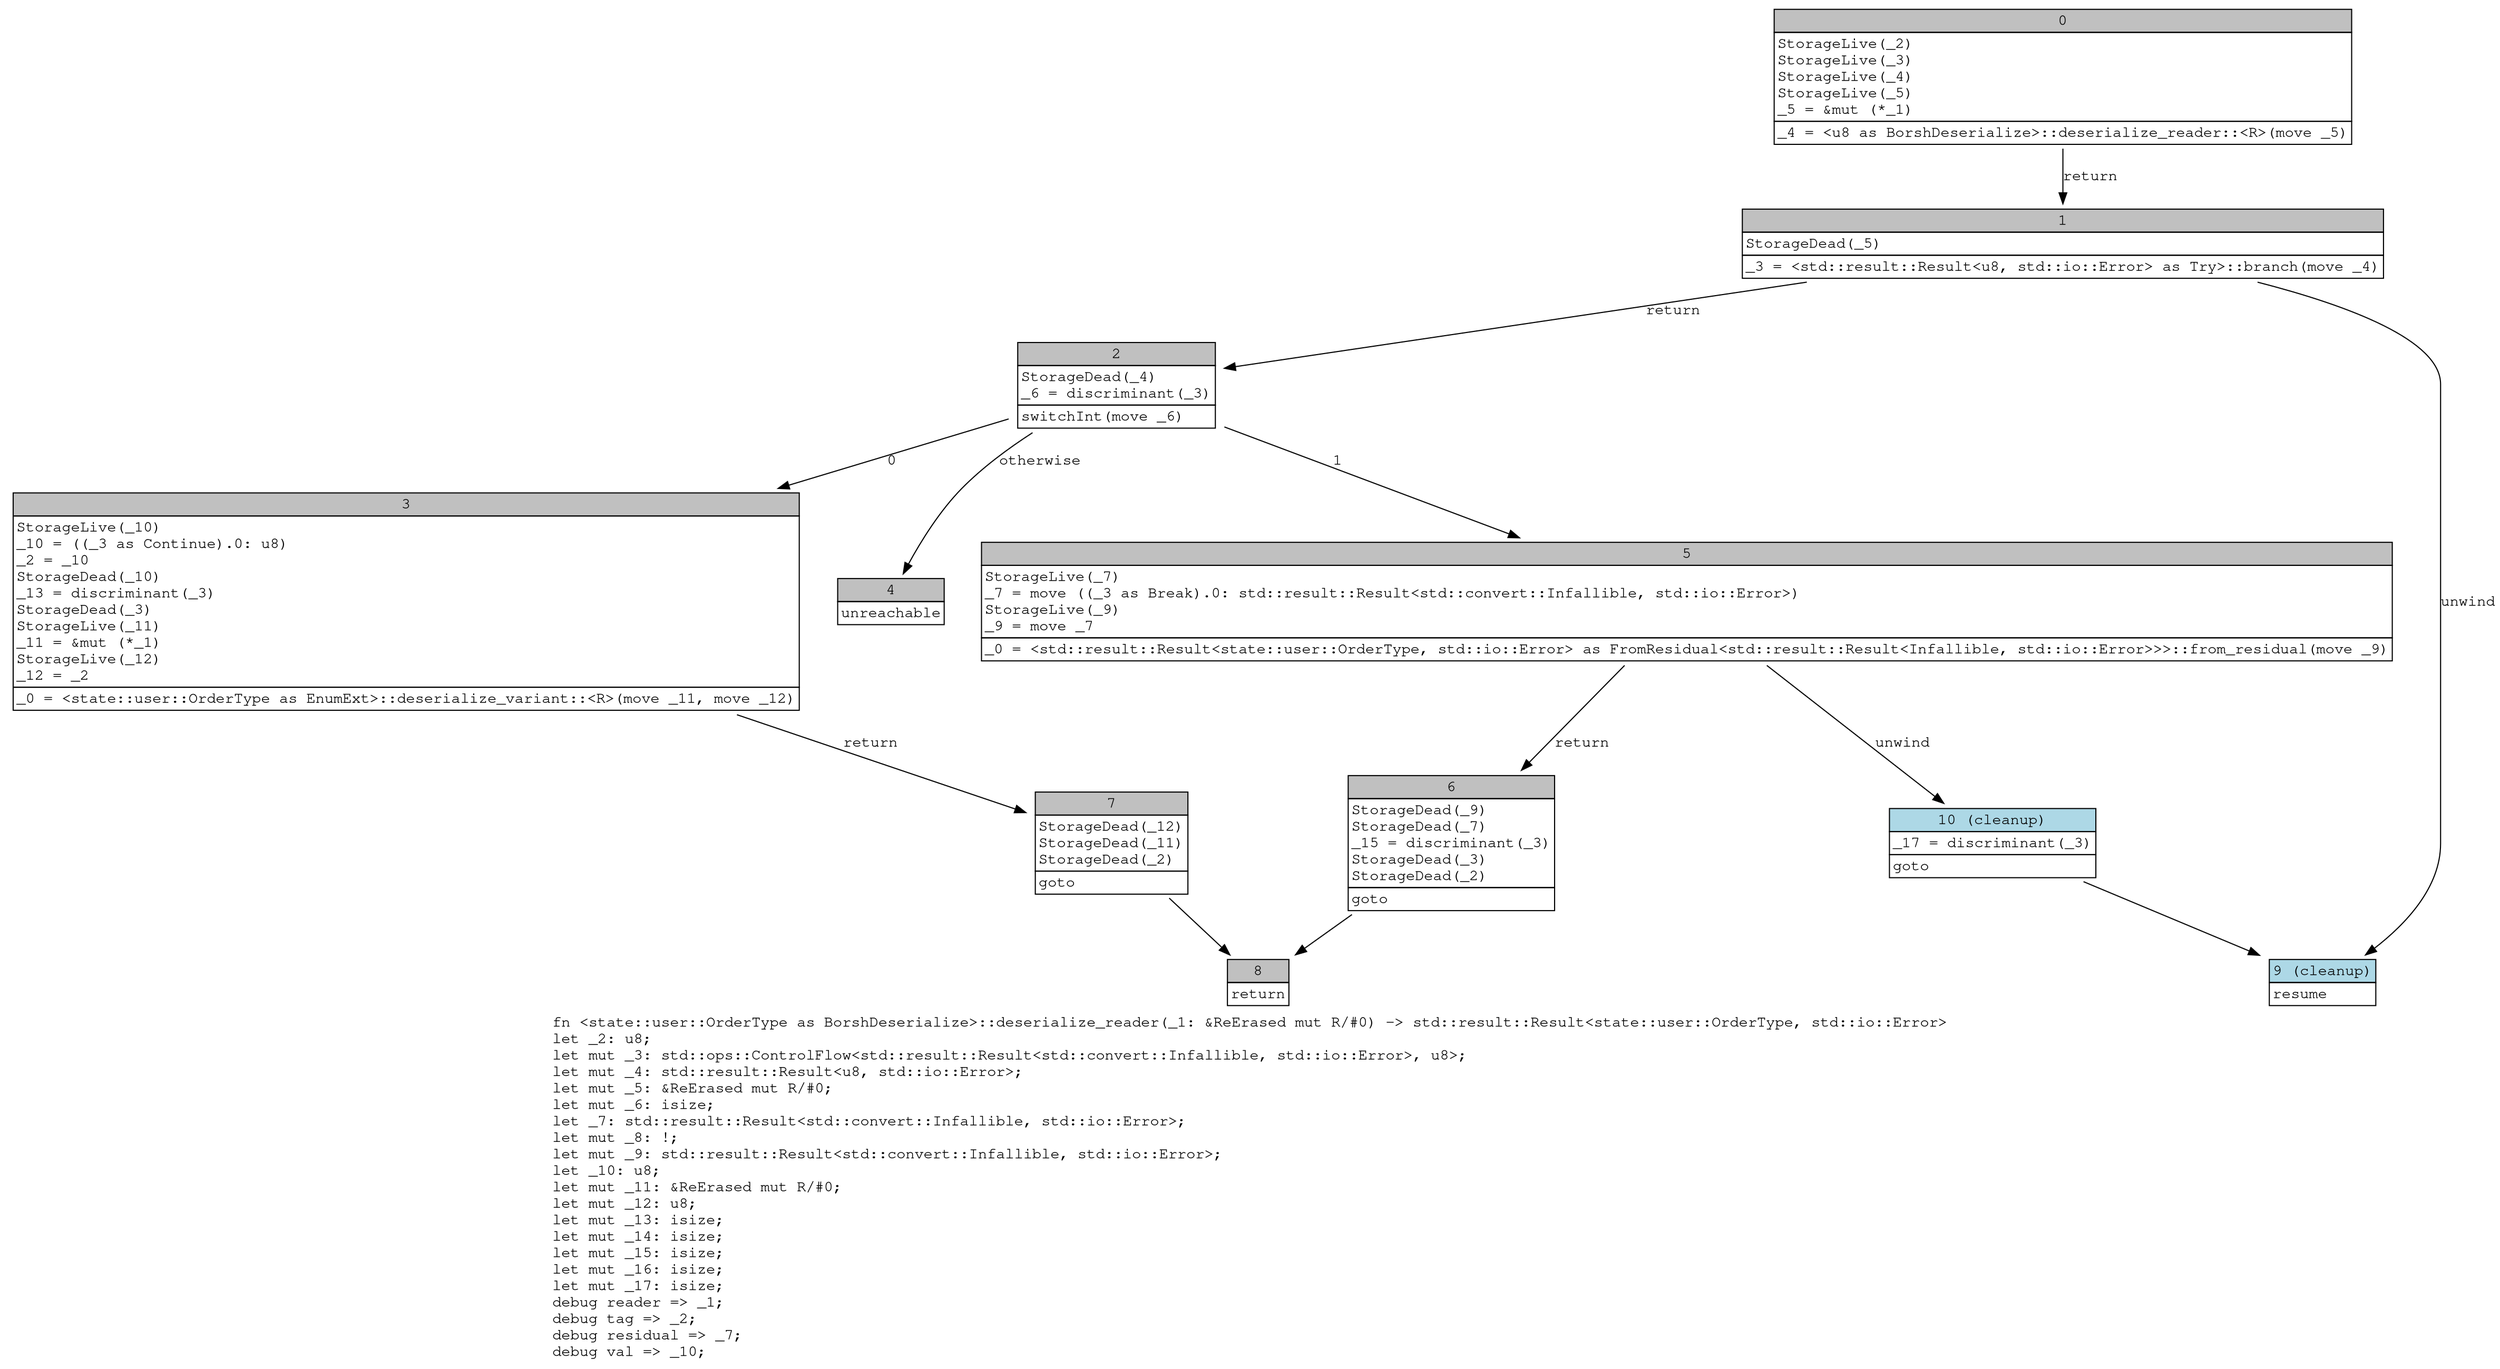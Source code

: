 digraph Mir_0_18617 {
    graph [fontname="Courier, monospace"];
    node [fontname="Courier, monospace"];
    edge [fontname="Courier, monospace"];
    label=<fn &lt;state::user::OrderType as BorshDeserialize&gt;::deserialize_reader(_1: &amp;ReErased mut R/#0) -&gt; std::result::Result&lt;state::user::OrderType, std::io::Error&gt;<br align="left"/>let _2: u8;<br align="left"/>let mut _3: std::ops::ControlFlow&lt;std::result::Result&lt;std::convert::Infallible, std::io::Error&gt;, u8&gt;;<br align="left"/>let mut _4: std::result::Result&lt;u8, std::io::Error&gt;;<br align="left"/>let mut _5: &amp;ReErased mut R/#0;<br align="left"/>let mut _6: isize;<br align="left"/>let _7: std::result::Result&lt;std::convert::Infallible, std::io::Error&gt;;<br align="left"/>let mut _8: !;<br align="left"/>let mut _9: std::result::Result&lt;std::convert::Infallible, std::io::Error&gt;;<br align="left"/>let _10: u8;<br align="left"/>let mut _11: &amp;ReErased mut R/#0;<br align="left"/>let mut _12: u8;<br align="left"/>let mut _13: isize;<br align="left"/>let mut _14: isize;<br align="left"/>let mut _15: isize;<br align="left"/>let mut _16: isize;<br align="left"/>let mut _17: isize;<br align="left"/>debug reader =&gt; _1;<br align="left"/>debug tag =&gt; _2;<br align="left"/>debug residual =&gt; _7;<br align="left"/>debug val =&gt; _10;<br align="left"/>>;
    bb0__0_18617 [shape="none", label=<<table border="0" cellborder="1" cellspacing="0"><tr><td bgcolor="gray" align="center" colspan="1">0</td></tr><tr><td align="left" balign="left">StorageLive(_2)<br/>StorageLive(_3)<br/>StorageLive(_4)<br/>StorageLive(_5)<br/>_5 = &amp;mut (*_1)<br/></td></tr><tr><td align="left">_4 = &lt;u8 as BorshDeserialize&gt;::deserialize_reader::&lt;R&gt;(move _5)</td></tr></table>>];
    bb1__0_18617 [shape="none", label=<<table border="0" cellborder="1" cellspacing="0"><tr><td bgcolor="gray" align="center" colspan="1">1</td></tr><tr><td align="left" balign="left">StorageDead(_5)<br/></td></tr><tr><td align="left">_3 = &lt;std::result::Result&lt;u8, std::io::Error&gt; as Try&gt;::branch(move _4)</td></tr></table>>];
    bb2__0_18617 [shape="none", label=<<table border="0" cellborder="1" cellspacing="0"><tr><td bgcolor="gray" align="center" colspan="1">2</td></tr><tr><td align="left" balign="left">StorageDead(_4)<br/>_6 = discriminant(_3)<br/></td></tr><tr><td align="left">switchInt(move _6)</td></tr></table>>];
    bb3__0_18617 [shape="none", label=<<table border="0" cellborder="1" cellspacing="0"><tr><td bgcolor="gray" align="center" colspan="1">3</td></tr><tr><td align="left" balign="left">StorageLive(_10)<br/>_10 = ((_3 as Continue).0: u8)<br/>_2 = _10<br/>StorageDead(_10)<br/>_13 = discriminant(_3)<br/>StorageDead(_3)<br/>StorageLive(_11)<br/>_11 = &amp;mut (*_1)<br/>StorageLive(_12)<br/>_12 = _2<br/></td></tr><tr><td align="left">_0 = &lt;state::user::OrderType as EnumExt&gt;::deserialize_variant::&lt;R&gt;(move _11, move _12)</td></tr></table>>];
    bb4__0_18617 [shape="none", label=<<table border="0" cellborder="1" cellspacing="0"><tr><td bgcolor="gray" align="center" colspan="1">4</td></tr><tr><td align="left">unreachable</td></tr></table>>];
    bb5__0_18617 [shape="none", label=<<table border="0" cellborder="1" cellspacing="0"><tr><td bgcolor="gray" align="center" colspan="1">5</td></tr><tr><td align="left" balign="left">StorageLive(_7)<br/>_7 = move ((_3 as Break).0: std::result::Result&lt;std::convert::Infallible, std::io::Error&gt;)<br/>StorageLive(_9)<br/>_9 = move _7<br/></td></tr><tr><td align="left">_0 = &lt;std::result::Result&lt;state::user::OrderType, std::io::Error&gt; as FromResidual&lt;std::result::Result&lt;Infallible, std::io::Error&gt;&gt;&gt;::from_residual(move _9)</td></tr></table>>];
    bb6__0_18617 [shape="none", label=<<table border="0" cellborder="1" cellspacing="0"><tr><td bgcolor="gray" align="center" colspan="1">6</td></tr><tr><td align="left" balign="left">StorageDead(_9)<br/>StorageDead(_7)<br/>_15 = discriminant(_3)<br/>StorageDead(_3)<br/>StorageDead(_2)<br/></td></tr><tr><td align="left">goto</td></tr></table>>];
    bb7__0_18617 [shape="none", label=<<table border="0" cellborder="1" cellspacing="0"><tr><td bgcolor="gray" align="center" colspan="1">7</td></tr><tr><td align="left" balign="left">StorageDead(_12)<br/>StorageDead(_11)<br/>StorageDead(_2)<br/></td></tr><tr><td align="left">goto</td></tr></table>>];
    bb8__0_18617 [shape="none", label=<<table border="0" cellborder="1" cellspacing="0"><tr><td bgcolor="gray" align="center" colspan="1">8</td></tr><tr><td align="left">return</td></tr></table>>];
    bb9__0_18617 [shape="none", label=<<table border="0" cellborder="1" cellspacing="0"><tr><td bgcolor="lightblue" align="center" colspan="1">9 (cleanup)</td></tr><tr><td align="left">resume</td></tr></table>>];
    bb10__0_18617 [shape="none", label=<<table border="0" cellborder="1" cellspacing="0"><tr><td bgcolor="lightblue" align="center" colspan="1">10 (cleanup)</td></tr><tr><td align="left" balign="left">_17 = discriminant(_3)<br/></td></tr><tr><td align="left">goto</td></tr></table>>];
    bb0__0_18617 -> bb1__0_18617 [label="return"];
    bb1__0_18617 -> bb2__0_18617 [label="return"];
    bb1__0_18617 -> bb9__0_18617 [label="unwind"];
    bb2__0_18617 -> bb3__0_18617 [label="0"];
    bb2__0_18617 -> bb5__0_18617 [label="1"];
    bb2__0_18617 -> bb4__0_18617 [label="otherwise"];
    bb3__0_18617 -> bb7__0_18617 [label="return"];
    bb5__0_18617 -> bb6__0_18617 [label="return"];
    bb5__0_18617 -> bb10__0_18617 [label="unwind"];
    bb6__0_18617 -> bb8__0_18617 [label=""];
    bb7__0_18617 -> bb8__0_18617 [label=""];
    bb10__0_18617 -> bb9__0_18617 [label=""];
}
